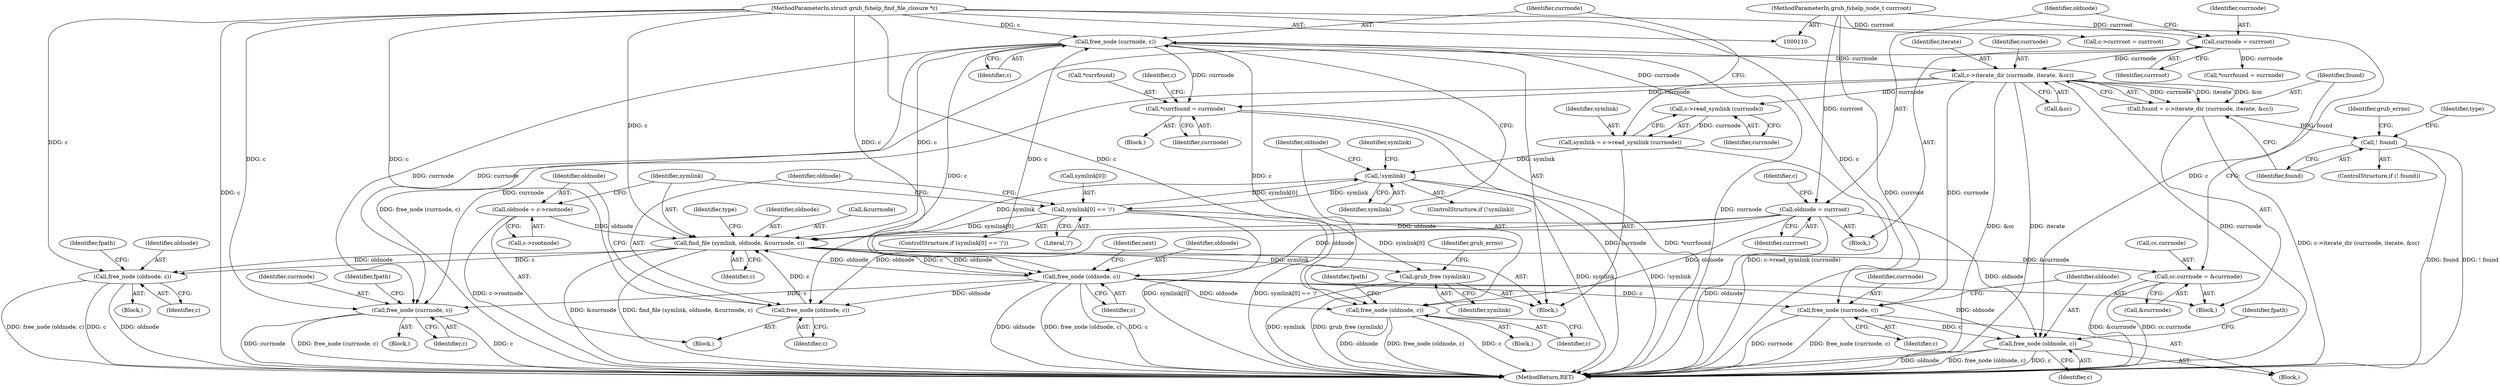 digraph "0_radare2_65000a7fd9eea62359e6d6714f17b94a99a82edd_2@API" {
"1000281" [label="(Call,free_node (currnode, c))"];
"1000279" [label="(Call,c->read_symlink (currnode))"];
"1000234" [label="(Call,c->iterate_dir (currnode, iterate, &cc))"];
"1000281" [label="(Call,free_node (currnode, c))"];
"1000333" [label="(Call,free_node (oldnode, c))"];
"1000310" [label="(Call,find_file (symlink, oldnode, &currnode, c))"];
"1000285" [label="(Call,!symlink)"];
"1000277" [label="(Call,symlink = c->read_symlink (currnode))"];
"1000296" [label="(Call,symlink[0] == '/')"];
"1000138" [label="(Call,oldnode = currroot)"];
"1000112" [label="(MethodParameterIn,grub_fshelp_node_t currroot)"];
"1000305" [label="(Call,oldnode = c->rootnode)"];
"1000302" [label="(Call,free_node (oldnode, c))"];
"1000114" [label="(MethodParameterIn,struct grub_fshelp_find_file_closure *c)"];
"1000134" [label="(Call,currnode = currroot)"];
"1000200" [label="(Call,free_node (currnode, c))"];
"1000232" [label="(Call,found = c->iterate_dir (currnode, iterate, &cc))"];
"1000240" [label="(Call,! found)"];
"1000265" [label="(Call,free_node (currnode, c))"];
"1000268" [label="(Call,free_node (oldnode, c))"];
"1000226" [label="(Call,cc.currnode = &currnode)"];
"1000321" [label="(Call,grub_free (symlink))"];
"1000326" [label="(Call,free_node (oldnode, c))"];
"1000288" [label="(Call,free_node (oldnode, c))"];
"1000345" [label="(Call,*currfound = currnode)"];
"1000143" [label="(Identifier,c)"];
"1000141" [label="(Call,c->currroot = currroot)"];
"1000295" [label="(ControlStructure,if (symlink[0] == '/'))"];
"1000305" [label="(Call,oldnode = c->rootnode)"];
"1000235" [label="(Identifier,currnode)"];
"1000233" [label="(Identifier,found)"];
"1000140" [label="(Identifier,currroot)"];
"1000134" [label="(Call,currnode = currroot)"];
"1000253" [label="(Identifier,type)"];
"1000312" [label="(Identifier,oldnode)"];
"1000112" [label="(MethodParameterIn,grub_fshelp_node_t currroot)"];
"1000281" [label="(Call,free_node (currnode, c))"];
"1000269" [label="(Identifier,oldnode)"];
"1000277" [label="(Call,symlink = c->read_symlink (currnode))"];
"1000279" [label="(Call,c->read_symlink (currnode))"];
"1000234" [label="(Call,c->iterate_dir (currnode, iterate, &cc))"];
"1000288" [label="(Call,free_node (oldnode, c))"];
"1000351" [label="(Identifier,c)"];
"1000325" [label="(Block,)"];
"1000326" [label="(Call,free_node (oldnode, c))"];
"1000296" [label="(Call,symlink[0] == '/')"];
"1000333" [label="(Call,free_node (oldnode, c))"];
"1000270" [label="(Identifier,c)"];
"1000334" [label="(Identifier,oldnode)"];
"1000298" [label="(Identifier,symlink)"];
"1000300" [label="(Literal,'/')"];
"1000345" [label="(Call,*currfound = currnode)"];
"1000136" [label="(Identifier,currroot)"];
"1000267" [label="(Identifier,c)"];
"1000280" [label="(Identifier,currnode)"];
"1000135" [label="(Identifier,currnode)"];
"1000317" [label="(Identifier,type)"];
"1000165" [label="(Call,*currfound = currnode)"];
"1000284" [label="(ControlStructure,if (!symlink))"];
"1000304" [label="(Identifier,c)"];
"1000239" [label="(ControlStructure,if (! found))"];
"1000265" [label="(Call,free_node (currnode, c))"];
"1000232" [label="(Call,found = c->iterate_dir (currnode, iterate, &cc))"];
"1000283" [label="(Identifier,c)"];
"1000324" [label="(Identifier,grub_errno)"];
"1000227" [label="(Call,cc.currnode)"];
"1000236" [label="(Identifier,iterate)"];
"1000230" [label="(Call,&currnode)"];
"1000307" [label="(Call,c->rootnode)"];
"1000303" [label="(Identifier,oldnode)"];
"1000244" [label="(Identifier,grub_errno)"];
"1000282" [label="(Identifier,currnode)"];
"1000285" [label="(Call,!symlink)"];
"1000346" [label="(Call,*currfound)"];
"1000204" [label="(Identifier,fpath)"];
"1000313" [label="(Call,&currnode)"];
"1000292" [label="(Identifier,fpath)"];
"1000287" [label="(Block,)"];
"1000335" [label="(Identifier,c)"];
"1000344" [label="(Block,)"];
"1000328" [label="(Identifier,c)"];
"1000301" [label="(Block,)"];
"1000339" [label="(Identifier,next)"];
"1000272" [label="(Identifier,fpath)"];
"1000199" [label="(Block,)"];
"1000330" [label="(Identifier,fpath)"];
"1000237" [label="(Call,&cc)"];
"1000240" [label="(Call,! found)"];
"1000327" [label="(Identifier,oldnode)"];
"1000202" [label="(Identifier,c)"];
"1000201" [label="(Identifier,currnode)"];
"1000322" [label="(Identifier,symlink)"];
"1000226" [label="(Call,cc.currnode = &currnode)"];
"1000321" [label="(Call,grub_free (symlink))"];
"1000266" [label="(Identifier,currnode)"];
"1000289" [label="(Identifier,oldnode)"];
"1000367" [label="(MethodReturn,RET)"];
"1000315" [label="(Identifier,c)"];
"1000139" [label="(Identifier,oldnode)"];
"1000278" [label="(Identifier,symlink)"];
"1000241" [label="(Identifier,found)"];
"1000174" [label="(Block,)"];
"1000114" [label="(MethodParameterIn,struct grub_fshelp_find_file_closure *c)"];
"1000311" [label="(Identifier,symlink)"];
"1000310" [label="(Call,find_file (symlink, oldnode, &currnode, c))"];
"1000200" [label="(Call,free_node (currnode, c))"];
"1000302" [label="(Call,free_node (oldnode, c))"];
"1000138" [label="(Call,oldnode = currroot)"];
"1000297" [label="(Call,symlink[0])"];
"1000264" [label="(Block,)"];
"1000286" [label="(Identifier,symlink)"];
"1000115" [label="(Block,)"];
"1000348" [label="(Identifier,currnode)"];
"1000306" [label="(Identifier,oldnode)"];
"1000290" [label="(Identifier,c)"];
"1000268" [label="(Call,free_node (oldnode, c))"];
"1000255" [label="(Block,)"];
"1000281" -> "1000255"  [label="AST: "];
"1000281" -> "1000283"  [label="CFG: "];
"1000282" -> "1000281"  [label="AST: "];
"1000283" -> "1000281"  [label="AST: "];
"1000286" -> "1000281"  [label="CFG: "];
"1000281" -> "1000367"  [label="DDG: currnode"];
"1000281" -> "1000367"  [label="DDG: free_node (currnode, c)"];
"1000281" -> "1000200"  [label="DDG: currnode"];
"1000281" -> "1000234"  [label="DDG: currnode"];
"1000279" -> "1000281"  [label="DDG: currnode"];
"1000333" -> "1000281"  [label="DDG: c"];
"1000114" -> "1000281"  [label="DDG: c"];
"1000281" -> "1000288"  [label="DDG: c"];
"1000281" -> "1000302"  [label="DDG: c"];
"1000281" -> "1000310"  [label="DDG: c"];
"1000281" -> "1000345"  [label="DDG: currnode"];
"1000279" -> "1000277"  [label="AST: "];
"1000279" -> "1000280"  [label="CFG: "];
"1000280" -> "1000279"  [label="AST: "];
"1000277" -> "1000279"  [label="CFG: "];
"1000279" -> "1000277"  [label="DDG: currnode"];
"1000234" -> "1000279"  [label="DDG: currnode"];
"1000234" -> "1000232"  [label="AST: "];
"1000234" -> "1000237"  [label="CFG: "];
"1000235" -> "1000234"  [label="AST: "];
"1000236" -> "1000234"  [label="AST: "];
"1000237" -> "1000234"  [label="AST: "];
"1000232" -> "1000234"  [label="CFG: "];
"1000234" -> "1000367"  [label="DDG: &cc"];
"1000234" -> "1000367"  [label="DDG: iterate"];
"1000234" -> "1000367"  [label="DDG: currnode"];
"1000234" -> "1000200"  [label="DDG: currnode"];
"1000234" -> "1000232"  [label="DDG: currnode"];
"1000234" -> "1000232"  [label="DDG: iterate"];
"1000234" -> "1000232"  [label="DDG: &cc"];
"1000134" -> "1000234"  [label="DDG: currnode"];
"1000234" -> "1000265"  [label="DDG: currnode"];
"1000234" -> "1000345"  [label="DDG: currnode"];
"1000333" -> "1000174"  [label="AST: "];
"1000333" -> "1000335"  [label="CFG: "];
"1000334" -> "1000333"  [label="AST: "];
"1000335" -> "1000333"  [label="AST: "];
"1000339" -> "1000333"  [label="CFG: "];
"1000333" -> "1000367"  [label="DDG: oldnode"];
"1000333" -> "1000367"  [label="DDG: free_node (oldnode, c)"];
"1000333" -> "1000367"  [label="DDG: c"];
"1000333" -> "1000200"  [label="DDG: c"];
"1000333" -> "1000265"  [label="DDG: c"];
"1000333" -> "1000268"  [label="DDG: oldnode"];
"1000333" -> "1000288"  [label="DDG: oldnode"];
"1000333" -> "1000302"  [label="DDG: oldnode"];
"1000333" -> "1000310"  [label="DDG: oldnode"];
"1000310" -> "1000333"  [label="DDG: oldnode"];
"1000310" -> "1000333"  [label="DDG: c"];
"1000138" -> "1000333"  [label="DDG: oldnode"];
"1000114" -> "1000333"  [label="DDG: c"];
"1000310" -> "1000255"  [label="AST: "];
"1000310" -> "1000315"  [label="CFG: "];
"1000311" -> "1000310"  [label="AST: "];
"1000312" -> "1000310"  [label="AST: "];
"1000313" -> "1000310"  [label="AST: "];
"1000315" -> "1000310"  [label="AST: "];
"1000317" -> "1000310"  [label="CFG: "];
"1000310" -> "1000367"  [label="DDG: find_file (symlink, oldnode, &currnode, c)"];
"1000310" -> "1000367"  [label="DDG: &currnode"];
"1000310" -> "1000226"  [label="DDG: &currnode"];
"1000285" -> "1000310"  [label="DDG: symlink"];
"1000296" -> "1000310"  [label="DDG: symlink[0]"];
"1000138" -> "1000310"  [label="DDG: oldnode"];
"1000305" -> "1000310"  [label="DDG: oldnode"];
"1000302" -> "1000310"  [label="DDG: c"];
"1000114" -> "1000310"  [label="DDG: c"];
"1000310" -> "1000321"  [label="DDG: symlink"];
"1000310" -> "1000326"  [label="DDG: oldnode"];
"1000310" -> "1000326"  [label="DDG: c"];
"1000285" -> "1000284"  [label="AST: "];
"1000285" -> "1000286"  [label="CFG: "];
"1000286" -> "1000285"  [label="AST: "];
"1000289" -> "1000285"  [label="CFG: "];
"1000298" -> "1000285"  [label="CFG: "];
"1000285" -> "1000367"  [label="DDG: symlink"];
"1000285" -> "1000367"  [label="DDG: !symlink"];
"1000277" -> "1000285"  [label="DDG: symlink"];
"1000296" -> "1000285"  [label="DDG: symlink[0]"];
"1000285" -> "1000296"  [label="DDG: symlink"];
"1000277" -> "1000255"  [label="AST: "];
"1000278" -> "1000277"  [label="AST: "];
"1000282" -> "1000277"  [label="CFG: "];
"1000277" -> "1000367"  [label="DDG: c->read_symlink (currnode)"];
"1000296" -> "1000295"  [label="AST: "];
"1000296" -> "1000300"  [label="CFG: "];
"1000297" -> "1000296"  [label="AST: "];
"1000300" -> "1000296"  [label="AST: "];
"1000303" -> "1000296"  [label="CFG: "];
"1000311" -> "1000296"  [label="CFG: "];
"1000296" -> "1000367"  [label="DDG: symlink[0] == '/'"];
"1000296" -> "1000367"  [label="DDG: symlink[0]"];
"1000296" -> "1000321"  [label="DDG: symlink[0]"];
"1000138" -> "1000115"  [label="AST: "];
"1000138" -> "1000140"  [label="CFG: "];
"1000139" -> "1000138"  [label="AST: "];
"1000140" -> "1000138"  [label="AST: "];
"1000143" -> "1000138"  [label="CFG: "];
"1000138" -> "1000367"  [label="DDG: oldnode"];
"1000112" -> "1000138"  [label="DDG: currroot"];
"1000138" -> "1000268"  [label="DDG: oldnode"];
"1000138" -> "1000288"  [label="DDG: oldnode"];
"1000138" -> "1000302"  [label="DDG: oldnode"];
"1000112" -> "1000110"  [label="AST: "];
"1000112" -> "1000367"  [label="DDG: currroot"];
"1000112" -> "1000134"  [label="DDG: currroot"];
"1000112" -> "1000141"  [label="DDG: currroot"];
"1000305" -> "1000301"  [label="AST: "];
"1000305" -> "1000307"  [label="CFG: "];
"1000306" -> "1000305"  [label="AST: "];
"1000307" -> "1000305"  [label="AST: "];
"1000311" -> "1000305"  [label="CFG: "];
"1000305" -> "1000367"  [label="DDG: c->rootnode"];
"1000302" -> "1000301"  [label="AST: "];
"1000302" -> "1000304"  [label="CFG: "];
"1000303" -> "1000302"  [label="AST: "];
"1000304" -> "1000302"  [label="AST: "];
"1000306" -> "1000302"  [label="CFG: "];
"1000114" -> "1000302"  [label="DDG: c"];
"1000114" -> "1000110"  [label="AST: "];
"1000114" -> "1000367"  [label="DDG: c"];
"1000114" -> "1000200"  [label="DDG: c"];
"1000114" -> "1000265"  [label="DDG: c"];
"1000114" -> "1000268"  [label="DDG: c"];
"1000114" -> "1000288"  [label="DDG: c"];
"1000114" -> "1000326"  [label="DDG: c"];
"1000134" -> "1000115"  [label="AST: "];
"1000134" -> "1000136"  [label="CFG: "];
"1000135" -> "1000134"  [label="AST: "];
"1000136" -> "1000134"  [label="AST: "];
"1000139" -> "1000134"  [label="CFG: "];
"1000134" -> "1000165"  [label="DDG: currnode"];
"1000134" -> "1000200"  [label="DDG: currnode"];
"1000200" -> "1000199"  [label="AST: "];
"1000200" -> "1000202"  [label="CFG: "];
"1000201" -> "1000200"  [label="AST: "];
"1000202" -> "1000200"  [label="AST: "];
"1000204" -> "1000200"  [label="CFG: "];
"1000200" -> "1000367"  [label="DDG: currnode"];
"1000200" -> "1000367"  [label="DDG: free_node (currnode, c)"];
"1000200" -> "1000367"  [label="DDG: c"];
"1000232" -> "1000174"  [label="AST: "];
"1000233" -> "1000232"  [label="AST: "];
"1000241" -> "1000232"  [label="CFG: "];
"1000232" -> "1000367"  [label="DDG: c->iterate_dir (currnode, iterate, &cc)"];
"1000232" -> "1000240"  [label="DDG: found"];
"1000240" -> "1000239"  [label="AST: "];
"1000240" -> "1000241"  [label="CFG: "];
"1000241" -> "1000240"  [label="AST: "];
"1000244" -> "1000240"  [label="CFG: "];
"1000253" -> "1000240"  [label="CFG: "];
"1000240" -> "1000367"  [label="DDG: ! found"];
"1000240" -> "1000367"  [label="DDG: found"];
"1000265" -> "1000264"  [label="AST: "];
"1000265" -> "1000267"  [label="CFG: "];
"1000266" -> "1000265"  [label="AST: "];
"1000267" -> "1000265"  [label="AST: "];
"1000269" -> "1000265"  [label="CFG: "];
"1000265" -> "1000367"  [label="DDG: free_node (currnode, c)"];
"1000265" -> "1000367"  [label="DDG: currnode"];
"1000265" -> "1000268"  [label="DDG: c"];
"1000268" -> "1000264"  [label="AST: "];
"1000268" -> "1000270"  [label="CFG: "];
"1000269" -> "1000268"  [label="AST: "];
"1000270" -> "1000268"  [label="AST: "];
"1000272" -> "1000268"  [label="CFG: "];
"1000268" -> "1000367"  [label="DDG: oldnode"];
"1000268" -> "1000367"  [label="DDG: free_node (oldnode, c)"];
"1000268" -> "1000367"  [label="DDG: c"];
"1000226" -> "1000174"  [label="AST: "];
"1000226" -> "1000230"  [label="CFG: "];
"1000227" -> "1000226"  [label="AST: "];
"1000230" -> "1000226"  [label="AST: "];
"1000233" -> "1000226"  [label="CFG: "];
"1000226" -> "1000367"  [label="DDG: cc.currnode"];
"1000226" -> "1000367"  [label="DDG: &currnode"];
"1000321" -> "1000255"  [label="AST: "];
"1000321" -> "1000322"  [label="CFG: "];
"1000322" -> "1000321"  [label="AST: "];
"1000324" -> "1000321"  [label="CFG: "];
"1000321" -> "1000367"  [label="DDG: symlink"];
"1000321" -> "1000367"  [label="DDG: grub_free (symlink)"];
"1000326" -> "1000325"  [label="AST: "];
"1000326" -> "1000328"  [label="CFG: "];
"1000327" -> "1000326"  [label="AST: "];
"1000328" -> "1000326"  [label="AST: "];
"1000330" -> "1000326"  [label="CFG: "];
"1000326" -> "1000367"  [label="DDG: c"];
"1000326" -> "1000367"  [label="DDG: free_node (oldnode, c)"];
"1000326" -> "1000367"  [label="DDG: oldnode"];
"1000288" -> "1000287"  [label="AST: "];
"1000288" -> "1000290"  [label="CFG: "];
"1000289" -> "1000288"  [label="AST: "];
"1000290" -> "1000288"  [label="AST: "];
"1000292" -> "1000288"  [label="CFG: "];
"1000288" -> "1000367"  [label="DDG: c"];
"1000288" -> "1000367"  [label="DDG: oldnode"];
"1000288" -> "1000367"  [label="DDG: free_node (oldnode, c)"];
"1000345" -> "1000344"  [label="AST: "];
"1000345" -> "1000348"  [label="CFG: "];
"1000346" -> "1000345"  [label="AST: "];
"1000348" -> "1000345"  [label="AST: "];
"1000351" -> "1000345"  [label="CFG: "];
"1000345" -> "1000367"  [label="DDG: currnode"];
"1000345" -> "1000367"  [label="DDG: *currfound"];
}
